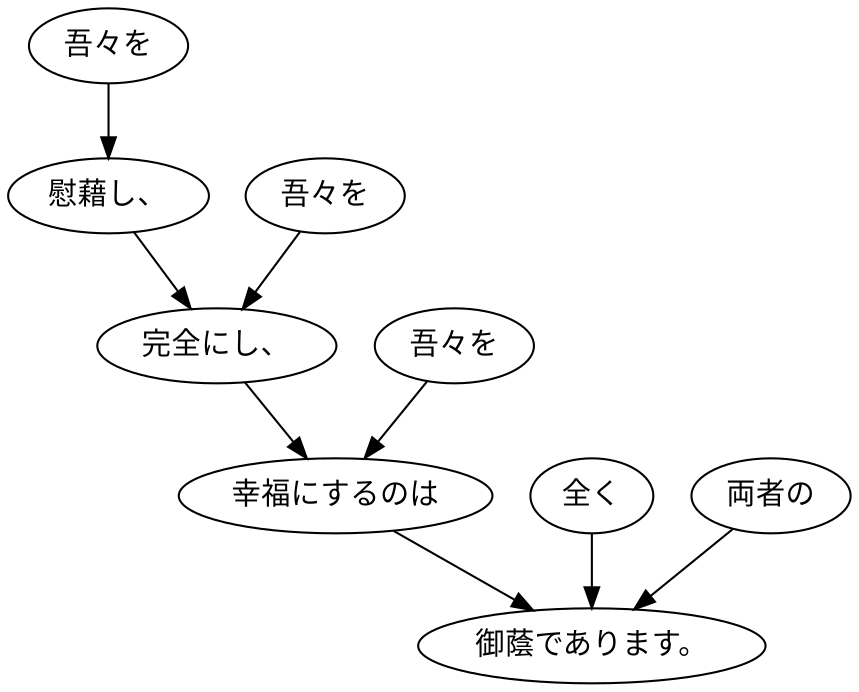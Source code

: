 digraph graph8800 {
	node0 [label="吾々を"];
	node1 [label="慰藉し、"];
	node2 [label="吾々を"];
	node3 [label="完全にし、"];
	node4 [label="吾々を"];
	node5 [label="幸福にするのは"];
	node6 [label="全く"];
	node7 [label="両者の"];
	node8 [label="御蔭であります。"];
	node0 -> node1;
	node1 -> node3;
	node2 -> node3;
	node3 -> node5;
	node4 -> node5;
	node5 -> node8;
	node6 -> node8;
	node7 -> node8;
}
